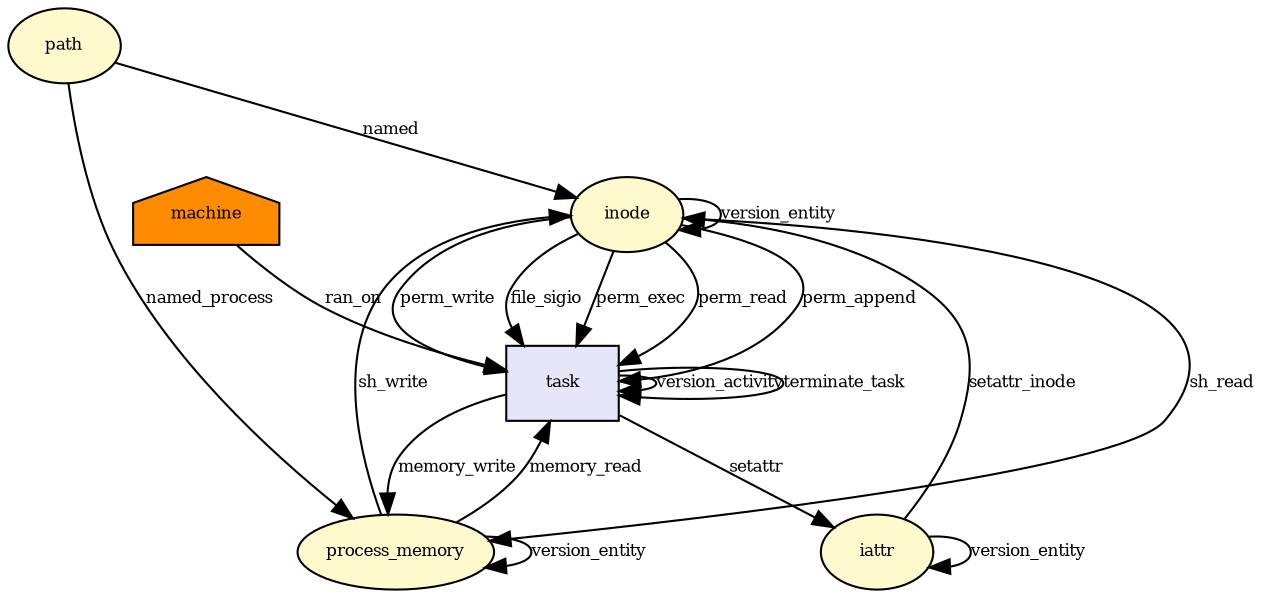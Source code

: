 digraph RGL__DirectedAdjacencyGraph {inode[fontsize = 8,label = inode,shape = ellipse, fillcolor="#fffacd", style = filled]

task[fontsize = 8,label = task,shape = rectangle, fillcolor="#e6e6fa", style = filled]

inode -> task[fontsize = 8,label = file_sigio]

process_memory[fontsize = 8,label = process_memory,shape = ellipse, fillcolor="#fffacd", style = filled]

task -> process_memory[fontsize = 8,label = memory_write]

task -> task[fontsize = 8,label = version_activity]

process_memory -> process_memory[fontsize = 8,label = version_entity]

process_memory -> inode[fontsize = 8,label = sh_write]

inode -> inode[fontsize = 8,label = version_entity]

path[fontsize = 8,label = path,shape = ellipse, fillcolor="#fffacd", style = filled]

path -> process_memory[fontsize = 8,label = named_process]

machine[fontsize = 8,label = machine,shape = house, fillcolor="#ff8c00", style = filled]

machine -> task[fontsize = 8,label = ran_on]

inode -> task[fontsize = 8,label = perm_exec]

inode -> task[fontsize = 8,label = perm_read]

inode -> task[fontsize = 8,label = perm_append]

inode -> task[fontsize = 8,label = perm_write]

path -> inode[fontsize = 8,label = named]

process_memory -> task[fontsize = 8,label = memory_read]

iattr[fontsize = 8,label = iattr,shape = ellipse, fillcolor="#fffacd", style = filled]

task -> iattr[fontsize = 8,label = setattr]

iattr -> iattr[fontsize = 8,label = version_entity]

inode -> process_memory[fontsize = 8,label = sh_read]

iattr -> inode[fontsize = 8,label = setattr_inode]

task -> task[fontsize = 8,label = terminate_task]

}